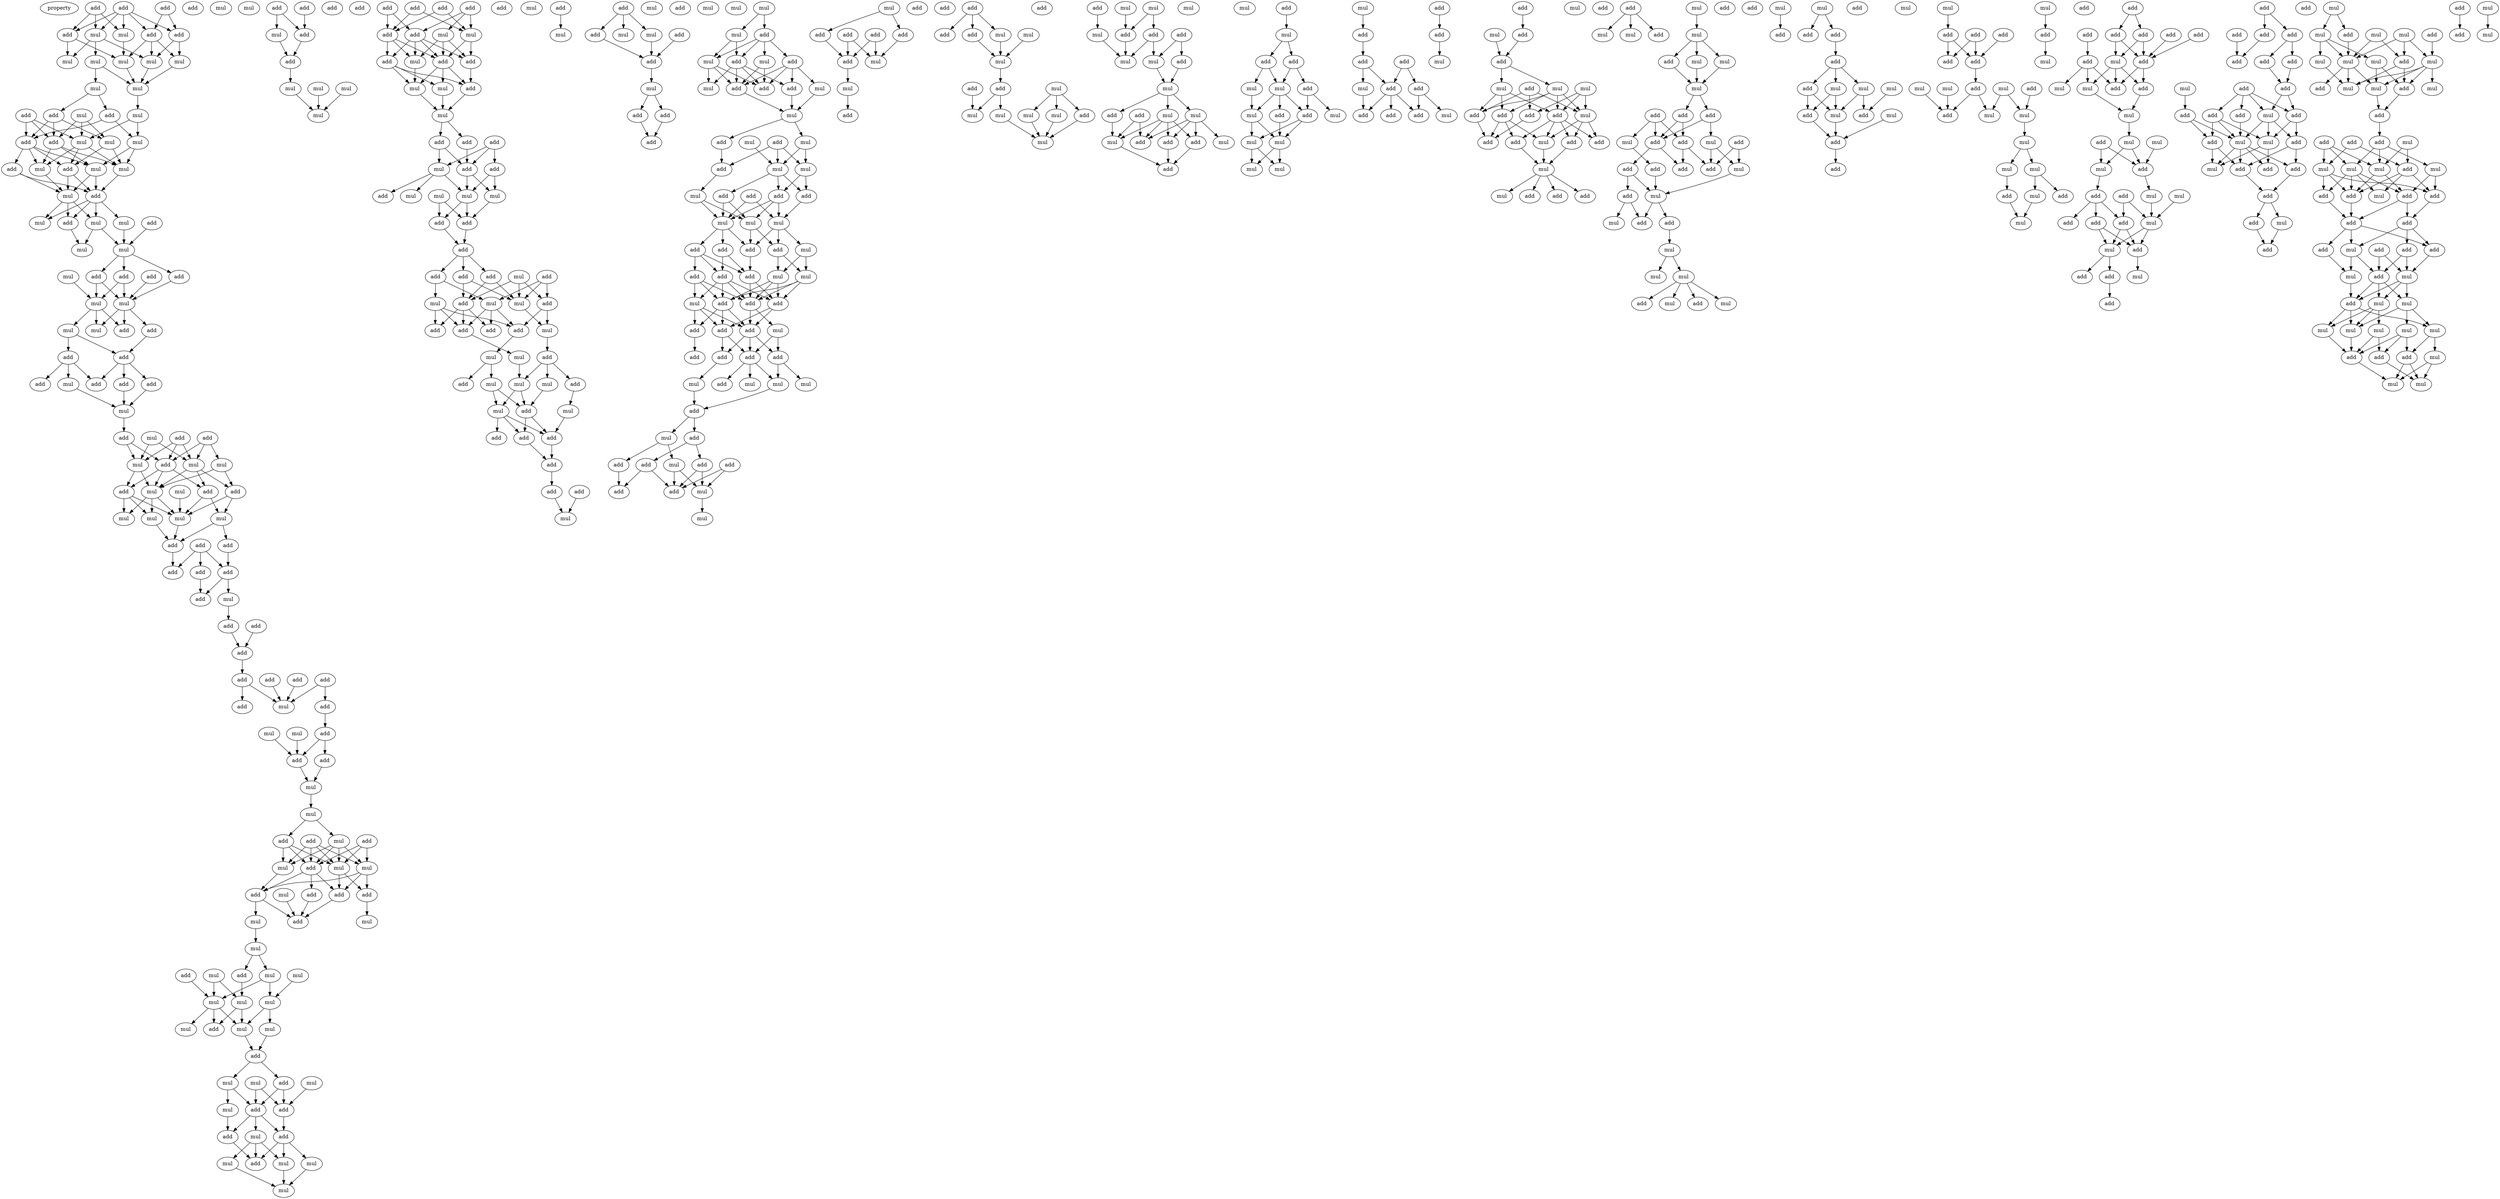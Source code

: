 digraph {
    node [fontcolor=black]
    property [mul=2,lf=2.0]
    0 [ label = add ];
    1 [ label = add ];
    2 [ label = add ];
    3 [ label = mul ];
    4 [ label = add ];
    5 [ label = add ];
    6 [ label = mul ];
    7 [ label = add ];
    8 [ label = mul ];
    9 [ label = mul ];
    10 [ label = mul ];
    11 [ label = mul ];
    12 [ label = mul ];
    13 [ label = mul ];
    14 [ label = mul ];
    15 [ label = add ];
    16 [ label = add ];
    17 [ label = add ];
    18 [ label = mul ];
    19 [ label = mul ];
    20 [ label = mul ];
    21 [ label = add ];
    22 [ label = add ];
    23 [ label = mul ];
    24 [ label = mul ];
    25 [ label = mul ];
    26 [ label = add ];
    27 [ label = add ];
    28 [ label = mul ];
    29 [ label = mul ];
    30 [ label = mul ];
    31 [ label = add ];
    32 [ label = add ];
    33 [ label = mul ];
    34 [ label = add ];
    35 [ label = mul ];
    36 [ label = mul ];
    37 [ label = mul ];
    38 [ label = mul ];
    39 [ label = add ];
    40 [ label = mul ];
    41 [ label = add ];
    42 [ label = add ];
    43 [ label = add ];
    44 [ label = mul ];
    45 [ label = mul ];
    46 [ label = add ];
    47 [ label = add ];
    48 [ label = mul ];
    49 [ label = add ];
    50 [ label = mul ];
    51 [ label = add ];
    52 [ label = add ];
    53 [ label = add ];
    54 [ label = add ];
    55 [ label = add ];
    56 [ label = add ];
    57 [ label = mul ];
    58 [ label = mul ];
    59 [ label = mul ];
    60 [ label = add ];
    61 [ label = add ];
    62 [ label = add ];
    63 [ label = mul ];
    64 [ label = mul ];
    65 [ label = add ];
    66 [ label = mul ];
    67 [ label = mul ];
    68 [ label = add ];
    69 [ label = add ];
    70 [ label = add ];
    71 [ label = mul ];
    72 [ label = mul ];
    73 [ label = mul ];
    74 [ label = mul ];
    75 [ label = mul ];
    76 [ label = add ];
    77 [ label = add ];
    78 [ label = add ];
    79 [ label = add ];
    80 [ label = add ];
    81 [ label = add ];
    82 [ label = add ];
    83 [ label = mul ];
    84 [ label = add ];
    85 [ label = add ];
    86 [ label = add ];
    87 [ label = add ];
    88 [ label = add ];
    89 [ label = add ];
    90 [ label = add ];
    91 [ label = mul ];
    92 [ label = add ];
    93 [ label = add ];
    94 [ label = add ];
    95 [ label = mul ];
    96 [ label = mul ];
    97 [ label = add ];
    98 [ label = add ];
    99 [ label = mul ];
    100 [ label = mul ];
    101 [ label = add ];
    102 [ label = add ];
    103 [ label = mul ];
    104 [ label = add ];
    105 [ label = mul ];
    106 [ label = mul ];
    107 [ label = mul ];
    108 [ label = add ];
    109 [ label = add ];
    110 [ label = add ];
    111 [ label = add ];
    112 [ label = add ];
    113 [ label = mul ];
    114 [ label = mul ];
    115 [ label = add ];
    116 [ label = mul ];
    117 [ label = mul ];
    118 [ label = add ];
    119 [ label = add ];
    120 [ label = mul ];
    121 [ label = mul ];
    122 [ label = mul ];
    123 [ label = mul ];
    124 [ label = mul ];
    125 [ label = mul ];
    126 [ label = mul ];
    127 [ label = mul ];
    128 [ label = add ];
    129 [ label = mul ];
    130 [ label = mul ];
    131 [ label = add ];
    132 [ label = mul ];
    133 [ label = mul ];
    134 [ label = mul ];
    135 [ label = add ];
    136 [ label = mul ];
    137 [ label = mul ];
    138 [ label = add ];
    139 [ label = add ];
    140 [ label = mul ];
    141 [ label = add ];
    142 [ label = add ];
    143 [ label = mul ];
    144 [ label = mul ];
    145 [ label = add ];
    146 [ label = mul ];
    147 [ label = mul ];
    148 [ label = add ];
    149 [ label = add ];
    150 [ label = mul ];
    151 [ label = add ];
    152 [ label = add ];
    153 [ label = mul ];
    154 [ label = add ];
    155 [ label = mul ];
    156 [ label = add ];
    157 [ label = mul ];
    158 [ label = mul ];
    159 [ label = add ];
    160 [ label = add ];
    161 [ label = add ];
    162 [ label = add ];
    163 [ label = add ];
    164 [ label = mul ];
    165 [ label = add ];
    166 [ label = mul ];
    167 [ label = add ];
    168 [ label = add ];
    169 [ label = mul ];
    170 [ label = add ];
    171 [ label = mul ];
    172 [ label = add ];
    173 [ label = mul ];
    174 [ label = mul ];
    175 [ label = add ];
    176 [ label = add ];
    177 [ label = add ];
    178 [ label = add ];
    179 [ label = add ];
    180 [ label = mul ];
    181 [ label = add ];
    182 [ label = mul ];
    183 [ label = mul ];
    184 [ label = mul ];
    185 [ label = mul ];
    186 [ label = add ];
    187 [ label = add ];
    188 [ label = add ];
    189 [ label = add ];
    190 [ label = add ];
    191 [ label = add ];
    192 [ label = add ];
    193 [ label = mul ];
    194 [ label = mul ];
    195 [ label = mul ];
    196 [ label = mul ];
    197 [ label = add ];
    198 [ label = add ];
    199 [ label = mul ];
    200 [ label = add ];
    201 [ label = add ];
    202 [ label = add ];
    203 [ label = add ];
    204 [ label = mul ];
    205 [ label = add ];
    206 [ label = mul ];
    207 [ label = mul ];
    208 [ label = add ];
    209 [ label = mul ];
    210 [ label = mul ];
    211 [ label = add ];
    212 [ label = add ];
    213 [ label = mul ];
    214 [ label = mul ];
    215 [ label = add ];
    216 [ label = add ];
    217 [ label = add ];
    218 [ label = add ];
    219 [ label = add ];
    220 [ label = add ];
    221 [ label = add ];
    222 [ label = mul ];
    223 [ label = mul ];
    224 [ label = add ];
    225 [ label = mul ];
    226 [ label = add ];
    227 [ label = add ];
    228 [ label = add ];
    229 [ label = mul ];
    230 [ label = mul ];
    231 [ label = add ];
    232 [ label = mul ];
    233 [ label = add ];
    234 [ label = add ];
    235 [ label = mul ];
    236 [ label = add ];
    237 [ label = add ];
    238 [ label = mul ];
    239 [ label = mul ];
    240 [ label = mul ];
    241 [ label = mul ];
    242 [ label = add ];
    243 [ label = add ];
    244 [ label = add ];
    245 [ label = mul ];
    246 [ label = mul ];
    247 [ label = mul ];
    248 [ label = mul ];
    249 [ label = add ];
    250 [ label = add ];
    251 [ label = add ];
    252 [ label = mul ];
    253 [ label = mul ];
    254 [ label = mul ];
    255 [ label = add ];
    256 [ label = add ];
    257 [ label = mul ];
    258 [ label = mul ];
    259 [ label = add ];
    260 [ label = add ];
    261 [ label = add ];
    262 [ label = add ];
    263 [ label = add ];
    264 [ label = mul ];
    265 [ label = mul ];
    266 [ label = mul ];
    267 [ label = mul ];
    268 [ label = add ];
    269 [ label = add ];
    270 [ label = add ];
    271 [ label = add ];
    272 [ label = mul ];
    273 [ label = mul ];
    274 [ label = add ];
    275 [ label = add ];
    276 [ label = mul ];
    277 [ label = add ];
    278 [ label = add ];
    279 [ label = mul ];
    280 [ label = add ];
    281 [ label = add ];
    282 [ label = mul ];
    283 [ label = add ];
    284 [ label = add ];
    285 [ label = add ];
    286 [ label = add ];
    287 [ label = add ];
    288 [ label = add ];
    289 [ label = add ];
    290 [ label = mul ];
    291 [ label = mul ];
    292 [ label = add ];
    293 [ label = mul ];
    294 [ label = mul ];
    295 [ label = add ];
    296 [ label = add ];
    297 [ label = mul ];
    298 [ label = add ];
    299 [ label = add ];
    300 [ label = mul ];
    301 [ label = add ];
    302 [ label = add ];
    303 [ label = add ];
    304 [ label = mul ];
    305 [ label = add ];
    306 [ label = mul ];
    307 [ label = mul ];
    308 [ label = add ];
    309 [ label = add ];
    310 [ label = add ];
    311 [ label = add ];
    312 [ label = add ];
    313 [ label = add ];
    314 [ label = mul ];
    315 [ label = mul ];
    316 [ label = add ];
    317 [ label = add ];
    318 [ label = add ];
    319 [ label = mul ];
    320 [ label = add ];
    321 [ label = add ];
    322 [ label = add ];
    323 [ label = mul ];
    324 [ label = mul ];
    325 [ label = add ];
    326 [ label = mul ];
    327 [ label = add ];
    328 [ label = mul ];
    329 [ label = mul ];
    330 [ label = add ];
    331 [ label = mul ];
    332 [ label = mul ];
    333 [ label = mul ];
    334 [ label = mul ];
    335 [ label = add ];
    336 [ label = mul ];
    337 [ label = add ];
    338 [ label = add ];
    339 [ label = add ];
    340 [ label = mul ];
    341 [ label = add ];
    342 [ label = mul ];
    343 [ label = mul ];
    344 [ label = mul ];
    345 [ label = mul ];
    346 [ label = mul ];
    347 [ label = add ];
    348 [ label = mul ];
    349 [ label = add ];
    350 [ label = mul ];
    351 [ label = add ];
    352 [ label = add ];
    353 [ label = mul ];
    354 [ label = add ];
    355 [ label = add ];
    356 [ label = mul ];
    357 [ label = add ];
    358 [ label = mul ];
    359 [ label = add ];
    360 [ label = add ];
    361 [ label = add ];
    362 [ label = mul ];
    363 [ label = mul ];
    364 [ label = mul ];
    365 [ label = add ];
    366 [ label = add ];
    367 [ label = mul ];
    368 [ label = mul ];
    369 [ label = mul ];
    370 [ label = mul ];
    371 [ label = mul ];
    372 [ label = mul ];
    373 [ label = add ];
    374 [ label = add ];
    375 [ label = add ];
    376 [ label = add ];
    377 [ label = add ];
    378 [ label = mul ];
    379 [ label = add ];
    380 [ label = add ];
    381 [ label = add ];
    382 [ label = add ];
    383 [ label = mul ];
    384 [ label = add ];
    385 [ label = add ];
    386 [ label = mul ];
    387 [ label = mul ];
    388 [ label = mul ];
    389 [ label = add ];
    390 [ label = add ];
    391 [ label = add ];
    392 [ label = mul ];
    393 [ label = mul ];
    394 [ label = mul ];
    395 [ label = add ];
    396 [ label = add ];
    397 [ label = mul ];
    398 [ label = add ];
    399 [ label = add ];
    400 [ label = add ];
    401 [ label = add ];
    402 [ label = add ];
    403 [ label = add ];
    404 [ label = mul ];
    405 [ label = add ];
    406 [ label = mul ];
    407 [ label = mul ];
    408 [ label = add ];
    409 [ label = add ];
    410 [ label = add ];
    411 [ label = add ];
    412 [ label = mul ];
    413 [ label = mul ];
    414 [ label = add ];
    415 [ label = mul ];
    416 [ label = mul ];
    417 [ label = add ];
    418 [ label = mul ];
    419 [ label = mul ];
    420 [ label = mul ];
    421 [ label = add ];
    422 [ label = add ];
    423 [ label = add ];
    424 [ label = add ];
    425 [ label = mul ];
    426 [ label = mul ];
    427 [ label = add ];
    428 [ label = add ];
    429 [ label = mul ];
    430 [ label = add ];
    431 [ label = add ];
    432 [ label = add ];
    433 [ label = add ];
    434 [ label = add ];
    435 [ label = mul ];
    436 [ label = add ];
    437 [ label = add ];
    438 [ label = add ];
    439 [ label = add ];
    440 [ label = mul ];
    441 [ label = mul ];
    442 [ label = mul ];
    443 [ label = mul ];
    444 [ label = add ];
    445 [ label = mul ];
    446 [ label = add ];
    447 [ label = mul ];
    448 [ label = mul ];
    449 [ label = add ];
    450 [ label = mul ];
    451 [ label = add ];
    452 [ label = add ];
    453 [ label = add ];
    454 [ label = add ];
    455 [ label = mul ];
    456 [ label = mul ];
    457 [ label = mul ];
    458 [ label = add ];
    459 [ label = mul ];
    460 [ label = add ];
    461 [ label = add ];
    462 [ label = mul ];
    463 [ label = add ];
    464 [ label = mul ];
    465 [ label = add ];
    466 [ label = mul ];
    467 [ label = add ];
    468 [ label = add ];
    469 [ label = add ];
    470 [ label = add ];
    471 [ label = add ];
    472 [ label = mul ];
    473 [ label = mul ];
    474 [ label = add ];
    475 [ label = add ];
    476 [ label = mul ];
    477 [ label = add ];
    478 [ label = mul ];
    479 [ label = mul ];
    480 [ label = mul ];
    481 [ label = mul ];
    482 [ label = mul ];
    483 [ label = mul ];
    484 [ label = add ];
    485 [ label = add ];
    486 [ label = mul ];
    487 [ label = mul ];
    488 [ label = add ];
    489 [ label = add ];
    490 [ label = mul ];
    491 [ label = add ];
    492 [ label = add ];
    493 [ label = add ];
    494 [ label = add ];
    495 [ label = add ];
    496 [ label = add ];
    497 [ label = add ];
    498 [ label = add ];
    499 [ label = mul ];
    500 [ label = mul ];
    501 [ label = mul ];
    502 [ label = add ];
    503 [ label = add ];
    504 [ label = mul ];
    505 [ label = mul ];
    506 [ label = add ];
    507 [ label = mul ];
    508 [ label = mul ];
    509 [ label = add ];
    510 [ label = mul ];
    511 [ label = add ];
    512 [ label = add ];
    513 [ label = mul ];
    514 [ label = add ];
    515 [ label = add ];
    516 [ label = add ];
    517 [ label = mul ];
    518 [ label = mul ];
    519 [ label = add ];
    520 [ label = add ];
    521 [ label = add ];
    522 [ label = mul ];
    523 [ label = add ];
    524 [ label = add ];
    525 [ label = add ];
    526 [ label = add ];
    527 [ label = add ];
    528 [ label = add ];
    529 [ label = add ];
    530 [ label = add ];
    531 [ label = add ];
    532 [ label = add ];
    533 [ label = add ];
    534 [ label = mul ];
    535 [ label = add ];
    536 [ label = add ];
    537 [ label = mul ];
    538 [ label = add ];
    539 [ label = add ];
    540 [ label = mul ];
    541 [ label = mul ];
    542 [ label = add ];
    543 [ label = add ];
    544 [ label = mul ];
    545 [ label = add ];
    546 [ label = add ];
    547 [ label = add ];
    548 [ label = add ];
    549 [ label = add ];
    550 [ label = mul ];
    551 [ label = add ];
    552 [ label = mul ];
    553 [ label = add ];
    554 [ label = mul ];
    555 [ label = add ];
    556 [ label = mul ];
    557 [ label = mul ];
    558 [ label = mul ];
    559 [ label = add ];
    560 [ label = mul ];
    561 [ label = mul ];
    562 [ label = mul ];
    563 [ label = add ];
    564 [ label = mul ];
    565 [ label = add ];
    566 [ label = mul ];
    567 [ label = mul ];
    568 [ label = add ];
    569 [ label = add ];
    570 [ label = add ];
    571 [ label = mul ];
    572 [ label = add ];
    573 [ label = mul ];
    574 [ label = add ];
    575 [ label = mul ];
    576 [ label = mul ];
    577 [ label = mul ];
    578 [ label = mul ];
    579 [ label = add ];
    580 [ label = add ];
    581 [ label = add ];
    582 [ label = add ];
    583 [ label = add ];
    584 [ label = add ];
    585 [ label = mul ];
    586 [ label = add ];
    587 [ label = add ];
    588 [ label = add ];
    589 [ label = add ];
    590 [ label = mul ];
    591 [ label = add ];
    592 [ label = mul ];
    593 [ label = mul ];
    594 [ label = add ];
    595 [ label = mul ];
    596 [ label = mul ];
    597 [ label = mul ];
    598 [ label = mul ];
    599 [ label = mul ];
    600 [ label = mul ];
    601 [ label = add ];
    602 [ label = mul ];
    603 [ label = add ];
    604 [ label = add ];
    605 [ label = mul ];
    606 [ label = mul ];
    607 [ label = add ];
    608 [ label = mul ];
    609 [ label = add ];
    610 [ label = mul ];
    0 -> 3 [ name = 0 ];
    0 -> 4 [ name = 1 ];
    0 -> 5 [ name = 2 ];
    0 -> 6 [ name = 3 ];
    0 -> 7 [ name = 4 ];
    1 -> 3 [ name = 5 ];
    1 -> 5 [ name = 6 ];
    1 -> 6 [ name = 7 ];
    2 -> 4 [ name = 8 ];
    2 -> 7 [ name = 9 ];
    3 -> 8 [ name = 10 ];
    4 -> 8 [ name = 11 ];
    4 -> 9 [ name = 12 ];
    4 -> 11 [ name = 13 ];
    5 -> 8 [ name = 14 ];
    5 -> 12 [ name = 15 ];
    6 -> 9 [ name = 16 ];
    6 -> 10 [ name = 17 ];
    6 -> 12 [ name = 18 ];
    7 -> 9 [ name = 19 ];
    7 -> 11 [ name = 20 ];
    8 -> 14 [ name = 21 ];
    9 -> 14 [ name = 22 ];
    10 -> 13 [ name = 23 ];
    10 -> 14 [ name = 24 ];
    11 -> 14 [ name = 25 ];
    13 -> 16 [ name = 26 ];
    13 -> 17 [ name = 27 ];
    14 -> 18 [ name = 28 ];
    15 -> 20 [ name = 29 ];
    15 -> 21 [ name = 30 ];
    15 -> 22 [ name = 31 ];
    16 -> 21 [ name = 32 ];
    16 -> 22 [ name = 33 ];
    16 -> 24 [ name = 34 ];
    17 -> 21 [ name = 35 ];
    17 -> 23 [ name = 36 ];
    18 -> 20 [ name = 37 ];
    18 -> 23 [ name = 38 ];
    19 -> 20 [ name = 39 ];
    19 -> 22 [ name = 40 ];
    19 -> 24 [ name = 41 ];
    20 -> 25 [ name = 42 ];
    20 -> 27 [ name = 43 ];
    20 -> 28 [ name = 44 ];
    21 -> 25 [ name = 45 ];
    21 -> 26 [ name = 46 ];
    21 -> 27 [ name = 47 ];
    21 -> 29 [ name = 48 ];
    22 -> 25 [ name = 49 ];
    22 -> 28 [ name = 50 ];
    22 -> 29 [ name = 51 ];
    23 -> 28 [ name = 52 ];
    23 -> 29 [ name = 53 ];
    24 -> 27 [ name = 54 ];
    24 -> 28 [ name = 55 ];
    25 -> 30 [ name = 56 ];
    26 -> 30 [ name = 57 ];
    26 -> 31 [ name = 58 ];
    27 -> 30 [ name = 59 ];
    27 -> 31 [ name = 60 ];
    28 -> 31 [ name = 61 ];
    29 -> 30 [ name = 62 ];
    29 -> 31 [ name = 63 ];
    30 -> 32 [ name = 64 ];
    30 -> 33 [ name = 65 ];
    30 -> 36 [ name = 66 ];
    31 -> 32 [ name = 67 ];
    31 -> 33 [ name = 68 ];
    31 -> 35 [ name = 69 ];
    31 -> 36 [ name = 70 ];
    32 -> 38 [ name = 71 ];
    33 -> 37 [ name = 72 ];
    33 -> 38 [ name = 73 ];
    34 -> 37 [ name = 74 ];
    35 -> 37 [ name = 75 ];
    37 -> 39 [ name = 76 ];
    37 -> 41 [ name = 77 ];
    37 -> 42 [ name = 78 ];
    39 -> 44 [ name = 79 ];
    39 -> 45 [ name = 80 ];
    40 -> 44 [ name = 81 ];
    41 -> 44 [ name = 82 ];
    41 -> 45 [ name = 83 ];
    42 -> 45 [ name = 84 ];
    43 -> 45 [ name = 85 ];
    44 -> 46 [ name = 86 ];
    44 -> 48 [ name = 87 ];
    44 -> 50 [ name = 88 ];
    45 -> 46 [ name = 89 ];
    45 -> 48 [ name = 90 ];
    45 -> 49 [ name = 91 ];
    49 -> 52 [ name = 92 ];
    50 -> 51 [ name = 93 ];
    50 -> 52 [ name = 94 ];
    51 -> 54 [ name = 95 ];
    51 -> 56 [ name = 96 ];
    51 -> 57 [ name = 97 ];
    52 -> 53 [ name = 98 ];
    52 -> 55 [ name = 99 ];
    52 -> 56 [ name = 100 ];
    53 -> 58 [ name = 101 ];
    55 -> 58 [ name = 102 ];
    57 -> 58 [ name = 103 ];
    58 -> 60 [ name = 104 ];
    59 -> 63 [ name = 105 ];
    59 -> 66 [ name = 106 ];
    60 -> 65 [ name = 107 ];
    60 -> 66 [ name = 108 ];
    61 -> 63 [ name = 109 ];
    61 -> 65 [ name = 110 ];
    61 -> 66 [ name = 111 ];
    62 -> 63 [ name = 112 ];
    62 -> 64 [ name = 113 ];
    62 -> 65 [ name = 114 ];
    63 -> 68 [ name = 115 ];
    63 -> 69 [ name = 116 ];
    63 -> 71 [ name = 117 ];
    64 -> 69 [ name = 118 ];
    64 -> 71 [ name = 119 ];
    65 -> 68 [ name = 120 ];
    65 -> 70 [ name = 121 ];
    65 -> 71 [ name = 122 ];
    66 -> 70 [ name = 123 ];
    66 -> 71 [ name = 124 ];
    67 -> 72 [ name = 125 ];
    68 -> 72 [ name = 126 ];
    68 -> 75 [ name = 127 ];
    69 -> 72 [ name = 128 ];
    69 -> 75 [ name = 129 ];
    70 -> 72 [ name = 130 ];
    70 -> 73 [ name = 131 ];
    70 -> 74 [ name = 132 ];
    71 -> 72 [ name = 133 ];
    71 -> 73 [ name = 134 ];
    71 -> 74 [ name = 135 ];
    72 -> 78 [ name = 136 ];
    73 -> 78 [ name = 137 ];
    75 -> 77 [ name = 138 ];
    75 -> 78 [ name = 139 ];
    76 -> 79 [ name = 140 ];
    76 -> 80 [ name = 141 ];
    76 -> 81 [ name = 142 ];
    77 -> 81 [ name = 143 ];
    78 -> 80 [ name = 144 ];
    79 -> 82 [ name = 145 ];
    81 -> 82 [ name = 146 ];
    81 -> 83 [ name = 147 ];
    83 -> 84 [ name = 148 ];
    84 -> 86 [ name = 149 ];
    85 -> 86 [ name = 150 ];
    86 -> 90 [ name = 151 ];
    87 -> 91 [ name = 152 ];
    87 -> 92 [ name = 153 ];
    88 -> 91 [ name = 154 ];
    89 -> 91 [ name = 155 ];
    90 -> 91 [ name = 156 ];
    90 -> 93 [ name = 157 ];
    92 -> 94 [ name = 158 ];
    94 -> 97 [ name = 159 ];
    94 -> 98 [ name = 160 ];
    95 -> 97 [ name = 161 ];
    96 -> 97 [ name = 162 ];
    97 -> 99 [ name = 163 ];
    98 -> 99 [ name = 164 ];
    99 -> 100 [ name = 165 ];
    100 -> 101 [ name = 166 ];
    100 -> 103 [ name = 167 ];
    101 -> 105 [ name = 168 ];
    101 -> 107 [ name = 169 ];
    101 -> 108 [ name = 170 ];
    102 -> 105 [ name = 171 ];
    102 -> 106 [ name = 172 ];
    102 -> 107 [ name = 173 ];
    102 -> 108 [ name = 174 ];
    103 -> 105 [ name = 175 ];
    103 -> 106 [ name = 176 ];
    103 -> 107 [ name = 177 ];
    103 -> 108 [ name = 178 ];
    104 -> 105 [ name = 179 ];
    104 -> 106 [ name = 180 ];
    104 -> 108 [ name = 181 ];
    105 -> 109 [ name = 182 ];
    105 -> 112 [ name = 183 ];
    106 -> 109 [ name = 184 ];
    106 -> 110 [ name = 185 ];
    106 -> 112 [ name = 186 ];
    107 -> 110 [ name = 187 ];
    108 -> 110 [ name = 188 ];
    108 -> 111 [ name = 189 ];
    108 -> 112 [ name = 190 ];
    109 -> 114 [ name = 191 ];
    110 -> 115 [ name = 192 ];
    110 -> 116 [ name = 193 ];
    111 -> 115 [ name = 194 ];
    112 -> 115 [ name = 195 ];
    113 -> 115 [ name = 196 ];
    116 -> 117 [ name = 197 ];
    117 -> 119 [ name = 198 ];
    117 -> 122 [ name = 199 ];
    118 -> 123 [ name = 200 ];
    119 -> 125 [ name = 201 ];
    120 -> 123 [ name = 202 ];
    120 -> 125 [ name = 203 ];
    121 -> 124 [ name = 204 ];
    122 -> 123 [ name = 205 ];
    122 -> 124 [ name = 206 ];
    123 -> 127 [ name = 207 ];
    123 -> 128 [ name = 208 ];
    123 -> 129 [ name = 209 ];
    124 -> 127 [ name = 210 ];
    124 -> 130 [ name = 211 ];
    125 -> 127 [ name = 212 ];
    125 -> 128 [ name = 213 ];
    127 -> 131 [ name = 214 ];
    130 -> 131 [ name = 215 ];
    131 -> 133 [ name = 216 ];
    131 -> 135 [ name = 217 ];
    132 -> 138 [ name = 218 ];
    132 -> 139 [ name = 219 ];
    133 -> 137 [ name = 220 ];
    133 -> 139 [ name = 221 ];
    135 -> 138 [ name = 222 ];
    135 -> 139 [ name = 223 ];
    136 -> 138 [ name = 224 ];
    137 -> 141 [ name = 225 ];
    138 -> 142 [ name = 226 ];
    139 -> 140 [ name = 227 ];
    139 -> 141 [ name = 228 ];
    139 -> 142 [ name = 229 ];
    140 -> 144 [ name = 230 ];
    140 -> 145 [ name = 231 ];
    140 -> 146 [ name = 232 ];
    141 -> 145 [ name = 233 ];
    142 -> 143 [ name = 234 ];
    142 -> 144 [ name = 235 ];
    142 -> 145 [ name = 236 ];
    143 -> 147 [ name = 237 ];
    144 -> 147 [ name = 238 ];
    146 -> 147 [ name = 239 ];
    148 -> 150 [ name = 240 ];
    148 -> 151 [ name = 241 ];
    149 -> 151 [ name = 242 ];
    150 -> 152 [ name = 243 ];
    151 -> 152 [ name = 244 ];
    152 -> 153 [ name = 245 ];
    153 -> 158 [ name = 246 ];
    155 -> 158 [ name = 247 ];
    157 -> 158 [ name = 248 ];
    159 -> 163 [ name = 249 ];
    159 -> 165 [ name = 250 ];
    160 -> 163 [ name = 251 ];
    160 -> 164 [ name = 252 ];
    161 -> 164 [ name = 253 ];
    161 -> 165 [ name = 254 ];
    161 -> 166 [ name = 255 ];
    162 -> 163 [ name = 256 ];
    162 -> 164 [ name = 257 ];
    163 -> 168 [ name = 258 ];
    163 -> 169 [ name = 259 ];
    163 -> 170 [ name = 260 ];
    164 -> 167 [ name = 261 ];
    164 -> 170 [ name = 262 ];
    165 -> 167 [ name = 263 ];
    165 -> 168 [ name = 264 ];
    165 -> 169 [ name = 265 ];
    165 -> 170 [ name = 266 ];
    166 -> 167 [ name = 267 ];
    166 -> 169 [ name = 268 ];
    166 -> 170 [ name = 269 ];
    167 -> 172 [ name = 270 ];
    168 -> 171 [ name = 271 ];
    168 -> 172 [ name = 272 ];
    168 -> 173 [ name = 273 ];
    169 -> 173 [ name = 274 ];
    170 -> 171 [ name = 275 ];
    170 -> 172 [ name = 276 ];
    170 -> 173 [ name = 277 ];
    171 -> 174 [ name = 278 ];
    172 -> 174 [ name = 279 ];
    173 -> 174 [ name = 280 ];
    174 -> 175 [ name = 281 ];
    174 -> 176 [ name = 282 ];
    175 -> 179 [ name = 283 ];
    175 -> 180 [ name = 284 ];
    176 -> 179 [ name = 285 ];
    177 -> 178 [ name = 286 ];
    177 -> 179 [ name = 287 ];
    177 -> 180 [ name = 288 ];
    178 -> 183 [ name = 289 ];
    178 -> 185 [ name = 290 ];
    179 -> 183 [ name = 291 ];
    179 -> 185 [ name = 292 ];
    180 -> 181 [ name = 293 ];
    180 -> 182 [ name = 294 ];
    180 -> 185 [ name = 295 ];
    183 -> 186 [ name = 296 ];
    184 -> 186 [ name = 297 ];
    184 -> 187 [ name = 298 ];
    185 -> 186 [ name = 299 ];
    185 -> 187 [ name = 300 ];
    186 -> 188 [ name = 301 ];
    187 -> 188 [ name = 302 ];
    188 -> 190 [ name = 303 ];
    188 -> 191 [ name = 304 ];
    188 -> 192 [ name = 305 ];
    189 -> 195 [ name = 306 ];
    189 -> 196 [ name = 307 ];
    189 -> 197 [ name = 308 ];
    190 -> 194 [ name = 309 ];
    190 -> 195 [ name = 310 ];
    191 -> 196 [ name = 311 ];
    191 -> 198 [ name = 312 ];
    192 -> 196 [ name = 313 ];
    192 -> 198 [ name = 314 ];
    193 -> 196 [ name = 315 ];
    193 -> 197 [ name = 316 ];
    193 -> 198 [ name = 317 ];
    194 -> 200 [ name = 318 ];
    194 -> 201 [ name = 319 ];
    194 -> 203 [ name = 320 ];
    195 -> 201 [ name = 321 ];
    195 -> 202 [ name = 322 ];
    195 -> 203 [ name = 323 ];
    196 -> 199 [ name = 324 ];
    197 -> 199 [ name = 325 ];
    197 -> 201 [ name = 326 ];
    198 -> 200 [ name = 327 ];
    198 -> 202 [ name = 328 ];
    198 -> 203 [ name = 329 ];
    199 -> 205 [ name = 330 ];
    201 -> 204 [ name = 331 ];
    203 -> 206 [ name = 332 ];
    204 -> 207 [ name = 333 ];
    204 -> 208 [ name = 334 ];
    205 -> 209 [ name = 335 ];
    205 -> 210 [ name = 336 ];
    205 -> 211 [ name = 337 ];
    206 -> 209 [ name = 338 ];
    207 -> 212 [ name = 339 ];
    207 -> 214 [ name = 340 ];
    209 -> 212 [ name = 341 ];
    209 -> 214 [ name = 342 ];
    210 -> 212 [ name = 343 ];
    211 -> 213 [ name = 344 ];
    212 -> 215 [ name = 345 ];
    212 -> 216 [ name = 346 ];
    213 -> 215 [ name = 347 ];
    214 -> 215 [ name = 348 ];
    214 -> 216 [ name = 349 ];
    214 -> 217 [ name = 350 ];
    215 -> 218 [ name = 351 ];
    216 -> 218 [ name = 352 ];
    218 -> 220 [ name = 353 ];
    220 -> 222 [ name = 354 ];
    221 -> 222 [ name = 355 ];
    224 -> 225 [ name = 356 ];
    226 -> 227 [ name = 357 ];
    226 -> 229 [ name = 358 ];
    226 -> 230 [ name = 359 ];
    227 -> 231 [ name = 360 ];
    228 -> 231 [ name = 361 ];
    230 -> 231 [ name = 362 ];
    231 -> 232 [ name = 363 ];
    232 -> 233 [ name = 364 ];
    232 -> 234 [ name = 365 ];
    233 -> 236 [ name = 366 ];
    234 -> 236 [ name = 367 ];
    240 -> 241 [ name = 368 ];
    240 -> 242 [ name = 369 ];
    241 -> 243 [ name = 370 ];
    241 -> 245 [ name = 371 ];
    242 -> 243 [ name = 372 ];
    242 -> 244 [ name = 373 ];
    242 -> 245 [ name = 374 ];
    242 -> 246 [ name = 375 ];
    243 -> 248 [ name = 376 ];
    243 -> 249 [ name = 377 ];
    243 -> 250 [ name = 378 ];
    243 -> 251 [ name = 379 ];
    244 -> 247 [ name = 380 ];
    244 -> 249 [ name = 381 ];
    244 -> 250 [ name = 382 ];
    244 -> 251 [ name = 383 ];
    245 -> 248 [ name = 384 ];
    245 -> 250 [ name = 385 ];
    245 -> 251 [ name = 386 ];
    246 -> 250 [ name = 387 ];
    246 -> 251 [ name = 388 ];
    247 -> 252 [ name = 389 ];
    249 -> 252 [ name = 390 ];
    251 -> 252 [ name = 391 ];
    252 -> 253 [ name = 392 ];
    252 -> 256 [ name = 393 ];
    253 -> 257 [ name = 394 ];
    253 -> 258 [ name = 395 ];
    254 -> 258 [ name = 396 ];
    255 -> 257 [ name = 397 ];
    255 -> 258 [ name = 398 ];
    255 -> 259 [ name = 399 ];
    256 -> 259 [ name = 400 ];
    257 -> 261 [ name = 401 ];
    257 -> 263 [ name = 402 ];
    258 -> 261 [ name = 403 ];
    258 -> 262 [ name = 404 ];
    258 -> 263 [ name = 405 ];
    259 -> 264 [ name = 406 ];
    260 -> 266 [ name = 407 ];
    260 -> 267 [ name = 408 ];
    261 -> 266 [ name = 409 ];
    262 -> 265 [ name = 410 ];
    262 -> 267 [ name = 411 ];
    263 -> 265 [ name = 412 ];
    263 -> 266 [ name = 413 ];
    263 -> 267 [ name = 414 ];
    264 -> 265 [ name = 415 ];
    264 -> 267 [ name = 416 ];
    265 -> 270 [ name = 417 ];
    265 -> 271 [ name = 418 ];
    266 -> 270 [ name = 419 ];
    266 -> 271 [ name = 420 ];
    266 -> 272 [ name = 421 ];
    267 -> 268 [ name = 422 ];
    267 -> 269 [ name = 423 ];
    267 -> 271 [ name = 424 ];
    268 -> 274 [ name = 425 ];
    268 -> 275 [ name = 426 ];
    268 -> 277 [ name = 427 ];
    269 -> 274 [ name = 428 ];
    269 -> 277 [ name = 429 ];
    270 -> 273 [ name = 430 ];
    270 -> 276 [ name = 431 ];
    271 -> 274 [ name = 432 ];
    272 -> 273 [ name = 433 ];
    272 -> 276 [ name = 434 ];
    273 -> 278 [ name = 435 ];
    273 -> 280 [ name = 436 ];
    273 -> 281 [ name = 437 ];
    274 -> 280 [ name = 438 ];
    274 -> 281 [ name = 439 ];
    275 -> 278 [ name = 440 ];
    275 -> 279 [ name = 441 ];
    275 -> 281 [ name = 442 ];
    276 -> 278 [ name = 443 ];
    276 -> 280 [ name = 444 ];
    276 -> 281 [ name = 445 ];
    277 -> 278 [ name = 446 ];
    277 -> 279 [ name = 447 ];
    277 -> 280 [ name = 448 ];
    277 -> 281 [ name = 449 ];
    278 -> 283 [ name = 450 ];
    278 -> 284 [ name = 451 ];
    278 -> 285 [ name = 452 ];
    279 -> 283 [ name = 453 ];
    279 -> 284 [ name = 454 ];
    279 -> 285 [ name = 455 ];
    280 -> 283 [ name = 456 ];
    280 -> 285 [ name = 457 ];
    281 -> 282 [ name = 458 ];
    281 -> 285 [ name = 459 ];
    282 -> 288 [ name = 460 ];
    282 -> 289 [ name = 461 ];
    283 -> 287 [ name = 462 ];
    283 -> 288 [ name = 463 ];
    284 -> 286 [ name = 464 ];
    285 -> 287 [ name = 465 ];
    285 -> 288 [ name = 466 ];
    285 -> 289 [ name = 467 ];
    287 -> 294 [ name = 468 ];
    288 -> 290 [ name = 469 ];
    288 -> 291 [ name = 470 ];
    288 -> 292 [ name = 471 ];
    289 -> 291 [ name = 472 ];
    289 -> 293 [ name = 473 ];
    291 -> 295 [ name = 474 ];
    294 -> 295 [ name = 475 ];
    295 -> 296 [ name = 476 ];
    295 -> 297 [ name = 477 ];
    296 -> 301 [ name = 478 ];
    296 -> 302 [ name = 479 ];
    297 -> 298 [ name = 480 ];
    297 -> 300 [ name = 481 ];
    298 -> 303 [ name = 482 ];
    299 -> 304 [ name = 483 ];
    299 -> 305 [ name = 484 ];
    300 -> 304 [ name = 485 ];
    300 -> 305 [ name = 486 ];
    301 -> 303 [ name = 487 ];
    301 -> 305 [ name = 488 ];
    302 -> 304 [ name = 489 ];
    302 -> 305 [ name = 490 ];
    304 -> 306 [ name = 491 ];
    307 -> 308 [ name = 492 ];
    307 -> 309 [ name = 493 ];
    308 -> 313 [ name = 494 ];
    309 -> 314 [ name = 495 ];
    311 -> 313 [ name = 496 ];
    311 -> 314 [ name = 497 ];
    312 -> 313 [ name = 498 ];
    312 -> 314 [ name = 499 ];
    313 -> 315 [ name = 500 ];
    315 -> 317 [ name = 501 ];
    318 -> 320 [ name = 502 ];
    318 -> 322 [ name = 503 ];
    318 -> 323 [ name = 504 ];
    319 -> 324 [ name = 505 ];
    322 -> 324 [ name = 506 ];
    323 -> 324 [ name = 507 ];
    324 -> 325 [ name = 508 ];
    325 -> 331 [ name = 509 ];
    325 -> 332 [ name = 510 ];
    326 -> 328 [ name = 511 ];
    326 -> 329 [ name = 512 ];
    326 -> 330 [ name = 513 ];
    327 -> 331 [ name = 514 ];
    328 -> 333 [ name = 515 ];
    329 -> 333 [ name = 516 ];
    330 -> 333 [ name = 517 ];
    332 -> 333 [ name = 518 ];
    334 -> 338 [ name = 519 ];
    334 -> 339 [ name = 520 ];
    335 -> 340 [ name = 521 ];
    336 -> 338 [ name = 522 ];
    337 -> 341 [ name = 523 ];
    337 -> 343 [ name = 524 ];
    338 -> 342 [ name = 525 ];
    339 -> 342 [ name = 526 ];
    339 -> 343 [ name = 527 ];
    340 -> 342 [ name = 528 ];
    341 -> 344 [ name = 529 ];
    343 -> 344 [ name = 530 ];
    344 -> 346 [ name = 531 ];
    344 -> 347 [ name = 532 ];
    344 -> 348 [ name = 533 ];
    346 -> 351 [ name = 534 ];
    346 -> 352 [ name = 535 ];
    346 -> 353 [ name = 536 ];
    346 -> 354 [ name = 537 ];
    347 -> 350 [ name = 538 ];
    348 -> 350 [ name = 539 ];
    348 -> 351 [ name = 540 ];
    348 -> 352 [ name = 541 ];
    348 -> 354 [ name = 542 ];
    349 -> 350 [ name = 543 ];
    349 -> 351 [ name = 544 ];
    350 -> 355 [ name = 545 ];
    352 -> 355 [ name = 546 ];
    354 -> 355 [ name = 547 ];
    357 -> 358 [ name = 548 ];
    358 -> 359 [ name = 549 ];
    358 -> 360 [ name = 550 ];
    359 -> 361 [ name = 551 ];
    359 -> 362 [ name = 552 ];
    360 -> 362 [ name = 553 ];
    360 -> 363 [ name = 554 ];
    361 -> 365 [ name = 555 ];
    361 -> 367 [ name = 556 ];
    362 -> 364 [ name = 557 ];
    362 -> 365 [ name = 558 ];
    362 -> 366 [ name = 559 ];
    363 -> 364 [ name = 560 ];
    364 -> 368 [ name = 561 ];
    364 -> 369 [ name = 562 ];
    365 -> 368 [ name = 563 ];
    365 -> 369 [ name = 564 ];
    366 -> 368 [ name = 565 ];
    368 -> 371 [ name = 566 ];
    368 -> 372 [ name = 567 ];
    369 -> 371 [ name = 568 ];
    369 -> 372 [ name = 569 ];
    370 -> 373 [ name = 570 ];
    373 -> 374 [ name = 571 ];
    374 -> 377 [ name = 572 ];
    374 -> 378 [ name = 573 ];
    375 -> 376 [ name = 574 ];
    375 -> 377 [ name = 575 ];
    376 -> 381 [ name = 576 ];
    376 -> 383 [ name = 577 ];
    377 -> 380 [ name = 578 ];
    377 -> 381 [ name = 579 ];
    377 -> 382 [ name = 580 ];
    378 -> 380 [ name = 581 ];
    379 -> 384 [ name = 582 ];
    384 -> 386 [ name = 583 ];
    385 -> 390 [ name = 584 ];
    387 -> 391 [ name = 585 ];
    390 -> 391 [ name = 586 ];
    391 -> 393 [ name = 587 ];
    391 -> 394 [ name = 588 ];
    392 -> 397 [ name = 589 ];
    392 -> 399 [ name = 590 ];
    392 -> 400 [ name = 591 ];
    393 -> 396 [ name = 592 ];
    393 -> 397 [ name = 593 ];
    393 -> 398 [ name = 594 ];
    393 -> 400 [ name = 595 ];
    394 -> 396 [ name = 596 ];
    394 -> 398 [ name = 597 ];
    394 -> 400 [ name = 598 ];
    395 -> 397 [ name = 599 ];
    395 -> 398 [ name = 600 ];
    395 -> 399 [ name = 601 ];
    396 -> 403 [ name = 602 ];
    396 -> 404 [ name = 603 ];
    396 -> 405 [ name = 604 ];
    397 -> 401 [ name = 605 ];
    397 -> 402 [ name = 606 ];
    397 -> 404 [ name = 607 ];
    398 -> 403 [ name = 608 ];
    399 -> 403 [ name = 609 ];
    400 -> 401 [ name = 610 ];
    400 -> 402 [ name = 611 ];
    400 -> 404 [ name = 612 ];
    400 -> 405 [ name = 613 ];
    402 -> 406 [ name = 614 ];
    404 -> 406 [ name = 615 ];
    405 -> 406 [ name = 616 ];
    406 -> 407 [ name = 617 ];
    406 -> 408 [ name = 618 ];
    406 -> 409 [ name = 619 ];
    406 -> 410 [ name = 620 ];
    411 -> 412 [ name = 621 ];
    411 -> 413 [ name = 622 ];
    411 -> 414 [ name = 623 ];
    415 -> 416 [ name = 624 ];
    416 -> 417 [ name = 625 ];
    416 -> 418 [ name = 626 ];
    416 -> 419 [ name = 627 ];
    417 -> 420 [ name = 628 ];
    418 -> 420 [ name = 629 ];
    419 -> 420 [ name = 630 ];
    420 -> 422 [ name = 631 ];
    420 -> 423 [ name = 632 ];
    421 -> 424 [ name = 633 ];
    421 -> 425 [ name = 634 ];
    421 -> 428 [ name = 635 ];
    422 -> 424 [ name = 636 ];
    422 -> 428 [ name = 637 ];
    423 -> 426 [ name = 638 ];
    423 -> 428 [ name = 639 ];
    424 -> 430 [ name = 640 ];
    424 -> 432 [ name = 641 ];
    425 -> 433 [ name = 642 ];
    426 -> 429 [ name = 643 ];
    426 -> 430 [ name = 644 ];
    427 -> 429 [ name = 645 ];
    427 -> 430 [ name = 646 ];
    428 -> 431 [ name = 647 ];
    428 -> 432 [ name = 648 ];
    429 -> 435 [ name = 649 ];
    431 -> 434 [ name = 650 ];
    431 -> 435 [ name = 651 ];
    433 -> 435 [ name = 652 ];
    434 -> 438 [ name = 653 ];
    434 -> 440 [ name = 654 ];
    435 -> 436 [ name = 655 ];
    435 -> 438 [ name = 656 ];
    436 -> 441 [ name = 657 ];
    441 -> 442 [ name = 658 ];
    441 -> 443 [ name = 659 ];
    443 -> 444 [ name = 660 ];
    443 -> 445 [ name = 661 ];
    443 -> 446 [ name = 662 ];
    443 -> 447 [ name = 663 ];
    448 -> 449 [ name = 664 ];
    450 -> 451 [ name = 665 ];
    450 -> 453 [ name = 666 ];
    453 -> 454 [ name = 667 ];
    454 -> 455 [ name = 668 ];
    454 -> 457 [ name = 669 ];
    454 -> 458 [ name = 670 ];
    455 -> 461 [ name = 671 ];
    455 -> 462 [ name = 672 ];
    456 -> 461 [ name = 673 ];
    457 -> 460 [ name = 674 ];
    457 -> 462 [ name = 675 ];
    458 -> 460 [ name = 676 ];
    458 -> 462 [ name = 677 ];
    459 -> 463 [ name = 678 ];
    460 -> 463 [ name = 679 ];
    462 -> 463 [ name = 680 ];
    463 -> 465 [ name = 681 ];
    466 -> 468 [ name = 682 ];
    467 -> 470 [ name = 683 ];
    467 -> 471 [ name = 684 ];
    468 -> 470 [ name = 685 ];
    468 -> 471 [ name = 686 ];
    469 -> 471 [ name = 687 ];
    471 -> 475 [ name = 688 ];
    472 -> 478 [ name = 689 ];
    472 -> 479 [ name = 690 ];
    473 -> 477 [ name = 691 ];
    474 -> 479 [ name = 692 ];
    475 -> 477 [ name = 693 ];
    475 -> 478 [ name = 694 ];
    476 -> 477 [ name = 695 ];
    479 -> 480 [ name = 696 ];
    480 -> 481 [ name = 697 ];
    480 -> 482 [ name = 698 ];
    481 -> 483 [ name = 699 ];
    481 -> 484 [ name = 700 ];
    482 -> 485 [ name = 701 ];
    483 -> 486 [ name = 702 ];
    485 -> 486 [ name = 703 ];
    487 -> 489 [ name = 704 ];
    489 -> 490 [ name = 705 ];
    491 -> 493 [ name = 706 ];
    491 -> 495 [ name = 707 ];
    492 -> 498 [ name = 708 ];
    493 -> 498 [ name = 709 ];
    493 -> 499 [ name = 710 ];
    494 -> 497 [ name = 711 ];
    495 -> 498 [ name = 712 ];
    495 -> 499 [ name = 713 ];
    496 -> 498 [ name = 714 ];
    497 -> 500 [ name = 715 ];
    497 -> 501 [ name = 716 ];
    497 -> 502 [ name = 717 ];
    498 -> 502 [ name = 718 ];
    498 -> 503 [ name = 719 ];
    499 -> 501 [ name = 720 ];
    499 -> 502 [ name = 721 ];
    499 -> 503 [ name = 722 ];
    501 -> 504 [ name = 723 ];
    503 -> 504 [ name = 724 ];
    504 -> 505 [ name = 725 ];
    505 -> 508 [ name = 726 ];
    505 -> 509 [ name = 727 ];
    506 -> 508 [ name = 728 ];
    506 -> 509 [ name = 729 ];
    507 -> 509 [ name = 730 ];
    508 -> 512 [ name = 731 ];
    509 -> 510 [ name = 732 ];
    510 -> 517 [ name = 733 ];
    511 -> 514 [ name = 734 ];
    511 -> 517 [ name = 735 ];
    512 -> 514 [ name = 736 ];
    512 -> 515 [ name = 737 ];
    512 -> 516 [ name = 738 ];
    513 -> 517 [ name = 739 ];
    514 -> 518 [ name = 740 ];
    514 -> 519 [ name = 741 ];
    515 -> 518 [ name = 742 ];
    515 -> 519 [ name = 743 ];
    517 -> 518 [ name = 744 ];
    517 -> 519 [ name = 745 ];
    518 -> 520 [ name = 746 ];
    518 -> 521 [ name = 747 ];
    519 -> 522 [ name = 748 ];
    520 -> 524 [ name = 749 ];
    523 -> 525 [ name = 750 ];
    523 -> 526 [ name = 751 ];
    525 -> 530 [ name = 752 ];
    526 -> 529 [ name = 753 ];
    526 -> 531 [ name = 754 ];
    527 -> 530 [ name = 755 ];
    529 -> 533 [ name = 756 ];
    531 -> 533 [ name = 757 ];
    532 -> 536 [ name = 758 ];
    532 -> 537 [ name = 759 ];
    532 -> 538 [ name = 760 ];
    532 -> 539 [ name = 761 ];
    533 -> 537 [ name = 762 ];
    533 -> 538 [ name = 763 ];
    534 -> 535 [ name = 764 ];
    535 -> 540 [ name = 765 ];
    535 -> 542 [ name = 766 ];
    536 -> 540 [ name = 767 ];
    536 -> 541 [ name = 768 ];
    536 -> 542 [ name = 769 ];
    537 -> 540 [ name = 770 ];
    537 -> 541 [ name = 771 ];
    537 -> 543 [ name = 772 ];
    538 -> 541 [ name = 773 ];
    538 -> 543 [ name = 774 ];
    539 -> 540 [ name = 775 ];
    540 -> 544 [ name = 776 ];
    540 -> 545 [ name = 777 ];
    540 -> 546 [ name = 778 ];
    540 -> 547 [ name = 779 ];
    541 -> 544 [ name = 780 ];
    541 -> 545 [ name = 781 ];
    542 -> 544 [ name = 782 ];
    542 -> 546 [ name = 783 ];
    543 -> 546 [ name = 784 ];
    543 -> 547 [ name = 785 ];
    546 -> 548 [ name = 786 ];
    547 -> 548 [ name = 787 ];
    548 -> 549 [ name = 788 ];
    548 -> 550 [ name = 789 ];
    549 -> 551 [ name = 790 ];
    550 -> 551 [ name = 791 ];
    552 -> 553 [ name = 792 ];
    552 -> 556 [ name = 793 ];
    553 -> 562 [ name = 794 ];
    554 -> 559 [ name = 795 ];
    554 -> 562 [ name = 796 ];
    555 -> 560 [ name = 797 ];
    556 -> 558 [ name = 798 ];
    556 -> 561 [ name = 799 ];
    556 -> 562 [ name = 800 ];
    557 -> 559 [ name = 801 ];
    557 -> 560 [ name = 802 ];
    557 -> 562 [ name = 803 ];
    558 -> 567 [ name = 804 ];
    559 -> 563 [ name = 805 ];
    559 -> 567 [ name = 806 ];
    560 -> 563 [ name = 807 ];
    560 -> 564 [ name = 808 ];
    560 -> 566 [ name = 809 ];
    560 -> 567 [ name = 810 ];
    561 -> 563 [ name = 811 ];
    561 -> 566 [ name = 812 ];
    562 -> 565 [ name = 813 ];
    562 -> 566 [ name = 814 ];
    562 -> 567 [ name = 815 ];
    563 -> 568 [ name = 816 ];
    566 -> 568 [ name = 817 ];
    568 -> 572 [ name = 818 ];
    569 -> 573 [ name = 819 ];
    569 -> 575 [ name = 820 ];
    569 -> 576 [ name = 821 ];
    570 -> 573 [ name = 822 ];
    570 -> 574 [ name = 823 ];
    571 -> 574 [ name = 824 ];
    571 -> 575 [ name = 825 ];
    572 -> 575 [ name = 826 ];
    572 -> 576 [ name = 827 ];
    572 -> 577 [ name = 828 ];
    573 -> 580 [ name = 829 ];
    573 -> 581 [ name = 830 ];
    573 -> 582 [ name = 831 ];
    574 -> 578 [ name = 832 ];
    574 -> 581 [ name = 833 ];
    574 -> 582 [ name = 834 ];
    575 -> 579 [ name = 835 ];
    575 -> 582 [ name = 836 ];
    576 -> 578 [ name = 837 ];
    576 -> 579 [ name = 838 ];
    576 -> 580 [ name = 839 ];
    576 -> 582 [ name = 840 ];
    577 -> 579 [ name = 841 ];
    577 -> 581 [ name = 842 ];
    579 -> 583 [ name = 843 ];
    579 -> 584 [ name = 844 ];
    580 -> 583 [ name = 845 ];
    581 -> 584 [ name = 846 ];
    582 -> 583 [ name = 847 ];
    583 -> 585 [ name = 848 ];
    583 -> 587 [ name = 849 ];
    583 -> 588 [ name = 850 ];
    584 -> 585 [ name = 851 ];
    584 -> 586 [ name = 852 ];
    584 -> 587 [ name = 853 ];
    585 -> 590 [ name = 854 ];
    585 -> 591 [ name = 855 ];
    586 -> 591 [ name = 856 ];
    586 -> 592 [ name = 857 ];
    587 -> 592 [ name = 858 ];
    588 -> 590 [ name = 859 ];
    589 -> 591 [ name = 860 ];
    589 -> 592 [ name = 861 ];
    590 -> 594 [ name = 862 ];
    591 -> 593 [ name = 863 ];
    591 -> 594 [ name = 864 ];
    591 -> 595 [ name = 865 ];
    592 -> 593 [ name = 866 ];
    592 -> 594 [ name = 867 ];
    592 -> 595 [ name = 868 ];
    593 -> 597 [ name = 869 ];
    593 -> 598 [ name = 870 ];
    593 -> 599 [ name = 871 ];
    594 -> 597 [ name = 872 ];
    594 -> 598 [ name = 873 ];
    594 -> 600 [ name = 874 ];
    595 -> 596 [ name = 875 ];
    595 -> 598 [ name = 876 ];
    595 -> 600 [ name = 877 ];
    596 -> 601 [ name = 878 ];
    596 -> 603 [ name = 879 ];
    597 -> 602 [ name = 880 ];
    597 -> 604 [ name = 881 ];
    598 -> 603 [ name = 882 ];
    599 -> 601 [ name = 883 ];
    599 -> 603 [ name = 884 ];
    599 -> 604 [ name = 885 ];
    600 -> 603 [ name = 886 ];
    601 -> 606 [ name = 887 ];
    602 -> 605 [ name = 888 ];
    602 -> 606 [ name = 889 ];
    603 -> 605 [ name = 890 ];
    604 -> 605 [ name = 891 ];
    604 -> 606 [ name = 892 ];
    607 -> 609 [ name = 893 ];
    608 -> 610 [ name = 894 ];
}
